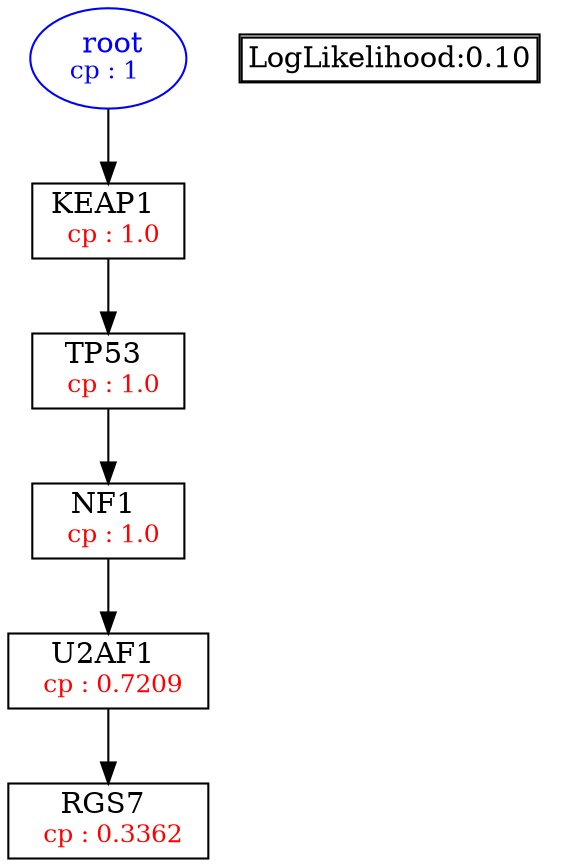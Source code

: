 digraph tree {
    "root" [label=<<font color='Blue'> root</font><br/><font color='Blue' POINT-SIZE='12'>cp : 1 </font>>, shape=oval, color=Blue];
    "S4" [label =<KEAP1 <br/> <font color='Red' POINT-SIZE='12'> cp : 1.0 </font>>, shape=box];
    "S2" [label =<TP53 <br/> <font color='Red' POINT-SIZE='12'> cp : 1.0 </font>>, shape=box];
    "S3" [label =<NF1 <br/> <font color='Red' POINT-SIZE='12'> cp : 1.0 </font>>, shape=box];
    "S5" [label =<U2AF1 <br/> <font color='Red' POINT-SIZE='12'> cp : 0.7209 </font>>, shape=box];
    "S1" [label =<RGS7 <br/> <font color='Red' POINT-SIZE='12'> cp : 0.3362 </font>>, shape=box];
    "root" -> "S4";
    "S4" -> "S2";
    "S2" -> "S3";
    "S3" -> "S5";
    "S5" -> "S1";

    node[shape=plaintext]
    fontsize="10"
    struct1 [label=
    <<TABLE BORDER="1" CELLBORDER="1" CELLSPACING="0" >
    <TR><TD ALIGN="LEFT">LogLikelihood:0.10</TD></TR>
    </TABLE>>];

}
